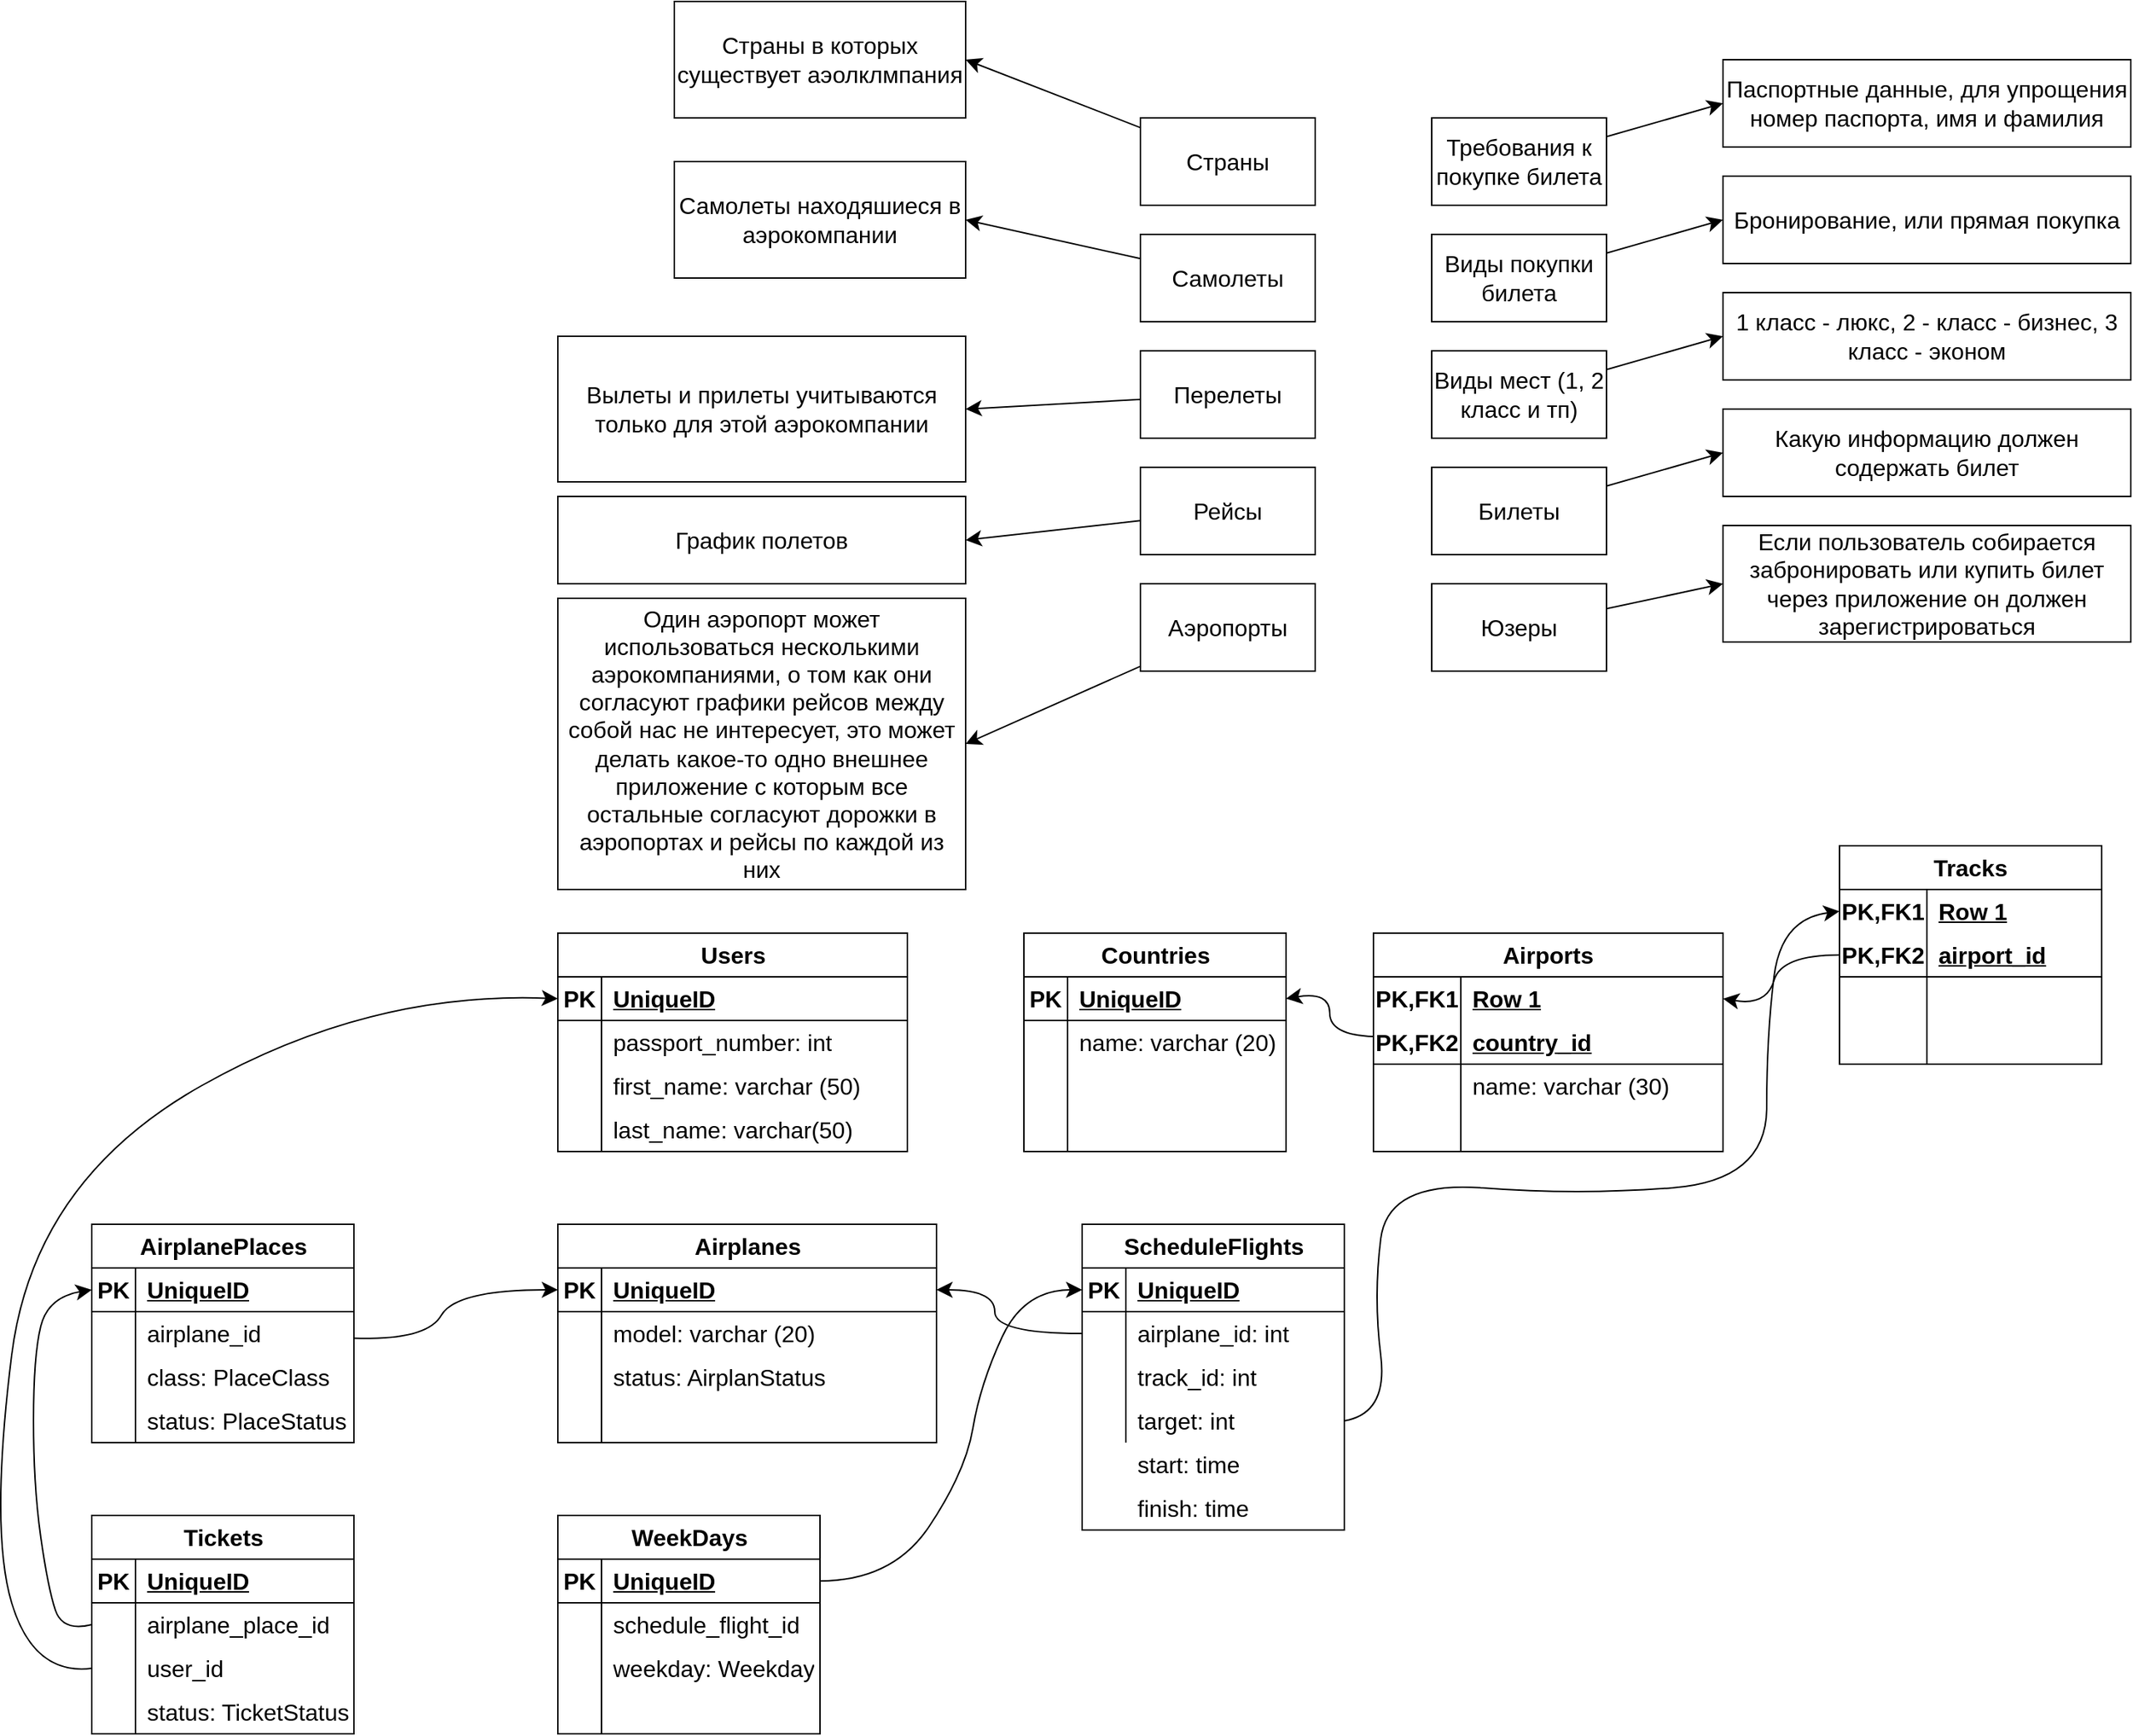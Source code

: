 <mxfile version="21.7.1" type="github">
  <diagram name="Страница — 1" id="S32pBR1Yxwfq7q0BbaRL">
    <mxGraphModel dx="2793" dy="1324" grid="1" gridSize="10" guides="1" tooltips="1" connect="1" arrows="1" fold="1" page="0" pageScale="1" pageWidth="827" pageHeight="1169" math="1" shadow="0">
      <root>
        <mxCell id="0" />
        <mxCell id="1" parent="0" />
        <mxCell id="brX-JjY1KmQOTWcL1tL5-14" style="edgeStyle=none;curved=1;rounded=0;orthogonalLoop=1;jettySize=auto;html=1;entryX=1;entryY=0.5;entryDx=0;entryDy=0;fontSize=12;startSize=8;endSize=8;" parent="1" source="brX-JjY1KmQOTWcL1tL5-3" target="brX-JjY1KmQOTWcL1tL5-13" edge="1">
          <mxGeometry relative="1" as="geometry" />
        </mxCell>
        <mxCell id="brX-JjY1KmQOTWcL1tL5-3" value="Страны" style="rounded=0;whiteSpace=wrap;html=1;fontSize=16;" parent="1" vertex="1">
          <mxGeometry x="-320" y="-80" width="120" height="60" as="geometry" />
        </mxCell>
        <mxCell id="brX-JjY1KmQOTWcL1tL5-23" style="edgeStyle=none;curved=1;rounded=0;orthogonalLoop=1;jettySize=auto;html=1;entryX=0;entryY=0.5;entryDx=0;entryDy=0;fontSize=12;startSize=8;endSize=8;" parent="1" source="brX-JjY1KmQOTWcL1tL5-4" target="brX-JjY1KmQOTWcL1tL5-22" edge="1">
          <mxGeometry relative="1" as="geometry" />
        </mxCell>
        <mxCell id="brX-JjY1KmQOTWcL1tL5-4" value="Требования к покупке билета" style="rounded=0;whiteSpace=wrap;html=1;fontSize=16;" parent="1" vertex="1">
          <mxGeometry x="-120" y="-80" width="120" height="60" as="geometry" />
        </mxCell>
        <mxCell id="brX-JjY1KmQOTWcL1tL5-16" style="edgeStyle=none;curved=1;rounded=0;orthogonalLoop=1;jettySize=auto;html=1;entryX=1;entryY=0.5;entryDx=0;entryDy=0;fontSize=12;startSize=8;endSize=8;" parent="1" source="brX-JjY1KmQOTWcL1tL5-5" target="brX-JjY1KmQOTWcL1tL5-15" edge="1">
          <mxGeometry relative="1" as="geometry" />
        </mxCell>
        <mxCell id="brX-JjY1KmQOTWcL1tL5-5" value="Самолеты" style="rounded=0;whiteSpace=wrap;html=1;fontSize=16;" parent="1" vertex="1">
          <mxGeometry x="-320" width="120" height="60" as="geometry" />
        </mxCell>
        <mxCell id="brX-JjY1KmQOTWcL1tL5-8" style="edgeStyle=none;curved=1;rounded=0;orthogonalLoop=1;jettySize=auto;html=1;entryX=1;entryY=0.5;entryDx=0;entryDy=0;fontSize=12;startSize=8;endSize=8;" parent="1" source="brX-JjY1KmQOTWcL1tL5-6" target="brX-JjY1KmQOTWcL1tL5-7" edge="1">
          <mxGeometry relative="1" as="geometry" />
        </mxCell>
        <mxCell id="brX-JjY1KmQOTWcL1tL5-6" value="Перелеты" style="rounded=0;whiteSpace=wrap;html=1;fontSize=16;" parent="1" vertex="1">
          <mxGeometry x="-320" y="80" width="120" height="60" as="geometry" />
        </mxCell>
        <mxCell id="brX-JjY1KmQOTWcL1tL5-7" value="Вылеты и прилеты учитываются только для этой аэрокомпании" style="rounded=0;whiteSpace=wrap;html=1;fontSize=16;" parent="1" vertex="1">
          <mxGeometry x="-720" y="70" width="280" height="100" as="geometry" />
        </mxCell>
        <mxCell id="brX-JjY1KmQOTWcL1tL5-166" style="edgeStyle=none;curved=1;rounded=0;orthogonalLoop=1;jettySize=auto;html=1;entryX=1;entryY=0.5;entryDx=0;entryDy=0;fontSize=12;startSize=8;endSize=8;" parent="1" source="brX-JjY1KmQOTWcL1tL5-10" target="brX-JjY1KmQOTWcL1tL5-165" edge="1">
          <mxGeometry relative="1" as="geometry" />
        </mxCell>
        <mxCell id="brX-JjY1KmQOTWcL1tL5-10" value="Рейсы" style="rounded=0;whiteSpace=wrap;html=1;fontSize=16;" parent="1" vertex="1">
          <mxGeometry x="-320" y="160" width="120" height="60" as="geometry" />
        </mxCell>
        <mxCell id="brX-JjY1KmQOTWcL1tL5-25" style="edgeStyle=none;curved=1;rounded=0;orthogonalLoop=1;jettySize=auto;html=1;entryX=0;entryY=0.5;entryDx=0;entryDy=0;fontSize=12;startSize=8;endSize=8;" parent="1" source="brX-JjY1KmQOTWcL1tL5-11" target="brX-JjY1KmQOTWcL1tL5-24" edge="1">
          <mxGeometry relative="1" as="geometry" />
        </mxCell>
        <mxCell id="brX-JjY1KmQOTWcL1tL5-11" value="Виды покупки билета" style="rounded=0;whiteSpace=wrap;html=1;fontSize=16;" parent="1" vertex="1">
          <mxGeometry x="-120" width="120" height="60" as="geometry" />
        </mxCell>
        <mxCell id="brX-JjY1KmQOTWcL1tL5-28" style="edgeStyle=none;curved=1;rounded=0;orthogonalLoop=1;jettySize=auto;html=1;entryX=0;entryY=0.5;entryDx=0;entryDy=0;fontSize=12;startSize=8;endSize=8;" parent="1" source="brX-JjY1KmQOTWcL1tL5-12" target="brX-JjY1KmQOTWcL1tL5-26" edge="1">
          <mxGeometry relative="1" as="geometry" />
        </mxCell>
        <mxCell id="brX-JjY1KmQOTWcL1tL5-12" value="Виды мест (1, 2 класс и тп)" style="rounded=0;whiteSpace=wrap;html=1;fontSize=16;" parent="1" vertex="1">
          <mxGeometry x="-120" y="80" width="120" height="60" as="geometry" />
        </mxCell>
        <mxCell id="brX-JjY1KmQOTWcL1tL5-13" value="Страны в которых существует аэолклмпания" style="rounded=0;whiteSpace=wrap;html=1;fontSize=16;" parent="1" vertex="1">
          <mxGeometry x="-640" y="-160" width="200" height="80" as="geometry" />
        </mxCell>
        <mxCell id="brX-JjY1KmQOTWcL1tL5-15" value="Самолеты находяшиеся в аэрокомпании" style="rounded=0;whiteSpace=wrap;html=1;fontSize=16;" parent="1" vertex="1">
          <mxGeometry x="-640" y="-50" width="200" height="80" as="geometry" />
        </mxCell>
        <mxCell id="brX-JjY1KmQOTWcL1tL5-19" style="edgeStyle=none;curved=1;rounded=0;orthogonalLoop=1;jettySize=auto;html=1;entryX=1;entryY=0.5;entryDx=0;entryDy=0;fontSize=12;startSize=8;endSize=8;" parent="1" source="brX-JjY1KmQOTWcL1tL5-17" target="brX-JjY1KmQOTWcL1tL5-18" edge="1">
          <mxGeometry relative="1" as="geometry" />
        </mxCell>
        <mxCell id="brX-JjY1KmQOTWcL1tL5-17" value="Аэропорты" style="rounded=0;whiteSpace=wrap;html=1;fontSize=16;" parent="1" vertex="1">
          <mxGeometry x="-320" y="240" width="120" height="60" as="geometry" />
        </mxCell>
        <mxCell id="brX-JjY1KmQOTWcL1tL5-18" value="Один аэропорт может использоваться несколькими аэрокомпаниями, о том как они согласуют графики рейсов между собой нас не интересует, это может делать какое-то одно внешнее приложение с которым все остальные согласуют дорожки в аэропортах и рейсы по каждой из них" style="rounded=0;whiteSpace=wrap;html=1;fontSize=16;" parent="1" vertex="1">
          <mxGeometry x="-720" y="250" width="280" height="200" as="geometry" />
        </mxCell>
        <mxCell id="brX-JjY1KmQOTWcL1tL5-32" style="edgeStyle=none;curved=1;rounded=0;orthogonalLoop=1;jettySize=auto;html=1;entryX=0;entryY=0.5;entryDx=0;entryDy=0;fontSize=12;startSize=8;endSize=8;" parent="1" source="brX-JjY1KmQOTWcL1tL5-21" target="brX-JjY1KmQOTWcL1tL5-29" edge="1">
          <mxGeometry relative="1" as="geometry" />
        </mxCell>
        <mxCell id="brX-JjY1KmQOTWcL1tL5-21" value="Билеты" style="rounded=0;whiteSpace=wrap;html=1;fontSize=16;" parent="1" vertex="1">
          <mxGeometry x="-120" y="160" width="120" height="60" as="geometry" />
        </mxCell>
        <mxCell id="brX-JjY1KmQOTWcL1tL5-22" value="Паспортные данные, для упрощения номер паспорта, имя и фамилия" style="rounded=0;whiteSpace=wrap;html=1;fontSize=16;" parent="1" vertex="1">
          <mxGeometry x="80" y="-120" width="280" height="60" as="geometry" />
        </mxCell>
        <mxCell id="brX-JjY1KmQOTWcL1tL5-24" value="Бронирование, или прямая покупка" style="rounded=0;whiteSpace=wrap;html=1;fontSize=16;" parent="1" vertex="1">
          <mxGeometry x="80" y="-40" width="280" height="60" as="geometry" />
        </mxCell>
        <mxCell id="brX-JjY1KmQOTWcL1tL5-26" value="1 класс - люкс, 2 - класс - бизнес, 3 класс - эконом" style="rounded=0;whiteSpace=wrap;html=1;fontSize=16;" parent="1" vertex="1">
          <mxGeometry x="80" y="40" width="280" height="60" as="geometry" />
        </mxCell>
        <mxCell id="brX-JjY1KmQOTWcL1tL5-29" value="Какую информацию должен содержать билет" style="rounded=0;whiteSpace=wrap;html=1;fontSize=16;" parent="1" vertex="1">
          <mxGeometry x="80" y="120" width="280" height="60" as="geometry" />
        </mxCell>
        <mxCell id="brX-JjY1KmQOTWcL1tL5-33" value="Users" style="shape=table;startSize=30;container=1;collapsible=1;childLayout=tableLayout;fixedRows=1;rowLines=0;fontStyle=1;align=center;resizeLast=1;html=1;fontSize=16;" parent="1" vertex="1">
          <mxGeometry x="-720" y="480" width="240" height="150" as="geometry" />
        </mxCell>
        <mxCell id="brX-JjY1KmQOTWcL1tL5-34" value="" style="shape=tableRow;horizontal=0;startSize=0;swimlaneHead=0;swimlaneBody=0;fillColor=none;collapsible=0;dropTarget=0;points=[[0,0.5],[1,0.5]];portConstraint=eastwest;top=0;left=0;right=0;bottom=1;fontSize=16;" parent="brX-JjY1KmQOTWcL1tL5-33" vertex="1">
          <mxGeometry y="30" width="240" height="30" as="geometry" />
        </mxCell>
        <mxCell id="brX-JjY1KmQOTWcL1tL5-35" value="PK" style="shape=partialRectangle;connectable=0;fillColor=none;top=0;left=0;bottom=0;right=0;fontStyle=1;overflow=hidden;whiteSpace=wrap;html=1;fontSize=16;" parent="brX-JjY1KmQOTWcL1tL5-34" vertex="1">
          <mxGeometry width="30" height="30" as="geometry">
            <mxRectangle width="30" height="30" as="alternateBounds" />
          </mxGeometry>
        </mxCell>
        <mxCell id="brX-JjY1KmQOTWcL1tL5-36" value="UniqueID" style="shape=partialRectangle;connectable=0;fillColor=none;top=0;left=0;bottom=0;right=0;align=left;spacingLeft=6;fontStyle=5;overflow=hidden;whiteSpace=wrap;html=1;fontSize=16;" parent="brX-JjY1KmQOTWcL1tL5-34" vertex="1">
          <mxGeometry x="30" width="210" height="30" as="geometry">
            <mxRectangle width="210" height="30" as="alternateBounds" />
          </mxGeometry>
        </mxCell>
        <mxCell id="brX-JjY1KmQOTWcL1tL5-37" value="" style="shape=tableRow;horizontal=0;startSize=0;swimlaneHead=0;swimlaneBody=0;fillColor=none;collapsible=0;dropTarget=0;points=[[0,0.5],[1,0.5]];portConstraint=eastwest;top=0;left=0;right=0;bottom=0;fontSize=16;" parent="brX-JjY1KmQOTWcL1tL5-33" vertex="1">
          <mxGeometry y="60" width="240" height="30" as="geometry" />
        </mxCell>
        <mxCell id="brX-JjY1KmQOTWcL1tL5-38" value="" style="shape=partialRectangle;connectable=0;fillColor=none;top=0;left=0;bottom=0;right=0;editable=1;overflow=hidden;whiteSpace=wrap;html=1;fontSize=16;" parent="brX-JjY1KmQOTWcL1tL5-37" vertex="1">
          <mxGeometry width="30" height="30" as="geometry">
            <mxRectangle width="30" height="30" as="alternateBounds" />
          </mxGeometry>
        </mxCell>
        <mxCell id="brX-JjY1KmQOTWcL1tL5-39" value="passport_number: int" style="shape=partialRectangle;connectable=0;fillColor=none;top=0;left=0;bottom=0;right=0;align=left;spacingLeft=6;overflow=hidden;whiteSpace=wrap;html=1;fontSize=16;" parent="brX-JjY1KmQOTWcL1tL5-37" vertex="1">
          <mxGeometry x="30" width="210" height="30" as="geometry">
            <mxRectangle width="210" height="30" as="alternateBounds" />
          </mxGeometry>
        </mxCell>
        <mxCell id="brX-JjY1KmQOTWcL1tL5-40" value="" style="shape=tableRow;horizontal=0;startSize=0;swimlaneHead=0;swimlaneBody=0;fillColor=none;collapsible=0;dropTarget=0;points=[[0,0.5],[1,0.5]];portConstraint=eastwest;top=0;left=0;right=0;bottom=0;fontSize=16;" parent="brX-JjY1KmQOTWcL1tL5-33" vertex="1">
          <mxGeometry y="90" width="240" height="30" as="geometry" />
        </mxCell>
        <mxCell id="brX-JjY1KmQOTWcL1tL5-41" value="" style="shape=partialRectangle;connectable=0;fillColor=none;top=0;left=0;bottom=0;right=0;editable=1;overflow=hidden;whiteSpace=wrap;html=1;fontSize=16;" parent="brX-JjY1KmQOTWcL1tL5-40" vertex="1">
          <mxGeometry width="30" height="30" as="geometry">
            <mxRectangle width="30" height="30" as="alternateBounds" />
          </mxGeometry>
        </mxCell>
        <mxCell id="brX-JjY1KmQOTWcL1tL5-42" value="first_name: varchar (50)" style="shape=partialRectangle;connectable=0;fillColor=none;top=0;left=0;bottom=0;right=0;align=left;spacingLeft=6;overflow=hidden;whiteSpace=wrap;html=1;fontSize=16;" parent="brX-JjY1KmQOTWcL1tL5-40" vertex="1">
          <mxGeometry x="30" width="210" height="30" as="geometry">
            <mxRectangle width="210" height="30" as="alternateBounds" />
          </mxGeometry>
        </mxCell>
        <mxCell id="brX-JjY1KmQOTWcL1tL5-43" value="" style="shape=tableRow;horizontal=0;startSize=0;swimlaneHead=0;swimlaneBody=0;fillColor=none;collapsible=0;dropTarget=0;points=[[0,0.5],[1,0.5]];portConstraint=eastwest;top=0;left=0;right=0;bottom=0;fontSize=16;" parent="brX-JjY1KmQOTWcL1tL5-33" vertex="1">
          <mxGeometry y="120" width="240" height="30" as="geometry" />
        </mxCell>
        <mxCell id="brX-JjY1KmQOTWcL1tL5-44" value="" style="shape=partialRectangle;connectable=0;fillColor=none;top=0;left=0;bottom=0;right=0;editable=1;overflow=hidden;whiteSpace=wrap;html=1;fontSize=16;" parent="brX-JjY1KmQOTWcL1tL5-43" vertex="1">
          <mxGeometry width="30" height="30" as="geometry">
            <mxRectangle width="30" height="30" as="alternateBounds" />
          </mxGeometry>
        </mxCell>
        <mxCell id="brX-JjY1KmQOTWcL1tL5-45" value="last_name: varchar(50)" style="shape=partialRectangle;connectable=0;fillColor=none;top=0;left=0;bottom=0;right=0;align=left;spacingLeft=6;overflow=hidden;whiteSpace=wrap;html=1;fontSize=16;" parent="brX-JjY1KmQOTWcL1tL5-43" vertex="1">
          <mxGeometry x="30" width="210" height="30" as="geometry">
            <mxRectangle width="210" height="30" as="alternateBounds" />
          </mxGeometry>
        </mxCell>
        <mxCell id="brX-JjY1KmQOTWcL1tL5-74" style="edgeStyle=none;curved=1;rounded=0;orthogonalLoop=1;jettySize=auto;html=1;entryX=0;entryY=0.5;entryDx=0;entryDy=0;fontSize=12;startSize=8;endSize=8;" parent="1" source="brX-JjY1KmQOTWcL1tL5-46" target="brX-JjY1KmQOTWcL1tL5-73" edge="1">
          <mxGeometry relative="1" as="geometry" />
        </mxCell>
        <mxCell id="brX-JjY1KmQOTWcL1tL5-46" value="Юзеры" style="rounded=0;whiteSpace=wrap;html=1;fontSize=16;" parent="1" vertex="1">
          <mxGeometry x="-120" y="240" width="120" height="60" as="geometry" />
        </mxCell>
        <mxCell id="brX-JjY1KmQOTWcL1tL5-60" value="Airplanes" style="shape=table;startSize=30;container=1;collapsible=1;childLayout=tableLayout;fixedRows=1;rowLines=0;fontStyle=1;align=center;resizeLast=1;html=1;fontSize=16;" parent="1" vertex="1">
          <mxGeometry x="-720" y="680" width="260" height="150" as="geometry" />
        </mxCell>
        <mxCell id="brX-JjY1KmQOTWcL1tL5-61" value="" style="shape=tableRow;horizontal=0;startSize=0;swimlaneHead=0;swimlaneBody=0;fillColor=none;collapsible=0;dropTarget=0;points=[[0,0.5],[1,0.5]];portConstraint=eastwest;top=0;left=0;right=0;bottom=1;fontSize=16;" parent="brX-JjY1KmQOTWcL1tL5-60" vertex="1">
          <mxGeometry y="30" width="260" height="30" as="geometry" />
        </mxCell>
        <mxCell id="brX-JjY1KmQOTWcL1tL5-62" value="PK" style="shape=partialRectangle;connectable=0;fillColor=none;top=0;left=0;bottom=0;right=0;fontStyle=1;overflow=hidden;whiteSpace=wrap;html=1;fontSize=16;" parent="brX-JjY1KmQOTWcL1tL5-61" vertex="1">
          <mxGeometry width="30" height="30" as="geometry">
            <mxRectangle width="30" height="30" as="alternateBounds" />
          </mxGeometry>
        </mxCell>
        <mxCell id="brX-JjY1KmQOTWcL1tL5-63" value="UniqueID" style="shape=partialRectangle;connectable=0;fillColor=none;top=0;left=0;bottom=0;right=0;align=left;spacingLeft=6;fontStyle=5;overflow=hidden;whiteSpace=wrap;html=1;fontSize=16;" parent="brX-JjY1KmQOTWcL1tL5-61" vertex="1">
          <mxGeometry x="30" width="230" height="30" as="geometry">
            <mxRectangle width="230" height="30" as="alternateBounds" />
          </mxGeometry>
        </mxCell>
        <mxCell id="brX-JjY1KmQOTWcL1tL5-64" value="" style="shape=tableRow;horizontal=0;startSize=0;swimlaneHead=0;swimlaneBody=0;fillColor=none;collapsible=0;dropTarget=0;points=[[0,0.5],[1,0.5]];portConstraint=eastwest;top=0;left=0;right=0;bottom=0;fontSize=16;" parent="brX-JjY1KmQOTWcL1tL5-60" vertex="1">
          <mxGeometry y="60" width="260" height="30" as="geometry" />
        </mxCell>
        <mxCell id="brX-JjY1KmQOTWcL1tL5-65" value="" style="shape=partialRectangle;connectable=0;fillColor=none;top=0;left=0;bottom=0;right=0;editable=1;overflow=hidden;whiteSpace=wrap;html=1;fontSize=16;" parent="brX-JjY1KmQOTWcL1tL5-64" vertex="1">
          <mxGeometry width="30" height="30" as="geometry">
            <mxRectangle width="30" height="30" as="alternateBounds" />
          </mxGeometry>
        </mxCell>
        <mxCell id="brX-JjY1KmQOTWcL1tL5-66" value="model: varchar (20)" style="shape=partialRectangle;connectable=0;fillColor=none;top=0;left=0;bottom=0;right=0;align=left;spacingLeft=6;overflow=hidden;whiteSpace=wrap;html=1;fontSize=16;" parent="brX-JjY1KmQOTWcL1tL5-64" vertex="1">
          <mxGeometry x="30" width="230" height="30" as="geometry">
            <mxRectangle width="230" height="30" as="alternateBounds" />
          </mxGeometry>
        </mxCell>
        <mxCell id="brX-JjY1KmQOTWcL1tL5-67" value="" style="shape=tableRow;horizontal=0;startSize=0;swimlaneHead=0;swimlaneBody=0;fillColor=none;collapsible=0;dropTarget=0;points=[[0,0.5],[1,0.5]];portConstraint=eastwest;top=0;left=0;right=0;bottom=0;fontSize=16;" parent="brX-JjY1KmQOTWcL1tL5-60" vertex="1">
          <mxGeometry y="90" width="260" height="30" as="geometry" />
        </mxCell>
        <mxCell id="brX-JjY1KmQOTWcL1tL5-68" value="" style="shape=partialRectangle;connectable=0;fillColor=none;top=0;left=0;bottom=0;right=0;editable=1;overflow=hidden;whiteSpace=wrap;html=1;fontSize=16;" parent="brX-JjY1KmQOTWcL1tL5-67" vertex="1">
          <mxGeometry width="30" height="30" as="geometry">
            <mxRectangle width="30" height="30" as="alternateBounds" />
          </mxGeometry>
        </mxCell>
        <mxCell id="brX-JjY1KmQOTWcL1tL5-69" value="status: AirplanStatus" style="shape=partialRectangle;connectable=0;fillColor=none;top=0;left=0;bottom=0;right=0;align=left;spacingLeft=6;overflow=hidden;whiteSpace=wrap;html=1;fontSize=16;" parent="brX-JjY1KmQOTWcL1tL5-67" vertex="1">
          <mxGeometry x="30" width="230" height="30" as="geometry">
            <mxRectangle width="230" height="30" as="alternateBounds" />
          </mxGeometry>
        </mxCell>
        <mxCell id="brX-JjY1KmQOTWcL1tL5-70" value="" style="shape=tableRow;horizontal=0;startSize=0;swimlaneHead=0;swimlaneBody=0;fillColor=none;collapsible=0;dropTarget=0;points=[[0,0.5],[1,0.5]];portConstraint=eastwest;top=0;left=0;right=0;bottom=0;fontSize=16;" parent="brX-JjY1KmQOTWcL1tL5-60" vertex="1">
          <mxGeometry y="120" width="260" height="30" as="geometry" />
        </mxCell>
        <mxCell id="brX-JjY1KmQOTWcL1tL5-71" value="" style="shape=partialRectangle;connectable=0;fillColor=none;top=0;left=0;bottom=0;right=0;editable=1;overflow=hidden;whiteSpace=wrap;html=1;fontSize=16;" parent="brX-JjY1KmQOTWcL1tL5-70" vertex="1">
          <mxGeometry width="30" height="30" as="geometry">
            <mxRectangle width="30" height="30" as="alternateBounds" />
          </mxGeometry>
        </mxCell>
        <mxCell id="brX-JjY1KmQOTWcL1tL5-72" value="" style="shape=partialRectangle;connectable=0;fillColor=none;top=0;left=0;bottom=0;right=0;align=left;spacingLeft=6;overflow=hidden;whiteSpace=wrap;html=1;fontSize=16;" parent="brX-JjY1KmQOTWcL1tL5-70" vertex="1">
          <mxGeometry x="30" width="230" height="30" as="geometry">
            <mxRectangle width="230" height="30" as="alternateBounds" />
          </mxGeometry>
        </mxCell>
        <mxCell id="brX-JjY1KmQOTWcL1tL5-73" value="Если пользователь собирается забронировать или купить билет через приложение он должен зарегистрироваться" style="rounded=0;whiteSpace=wrap;html=1;fontSize=16;" parent="1" vertex="1">
          <mxGeometry x="80" y="200" width="280" height="80" as="geometry" />
        </mxCell>
        <mxCell id="brX-JjY1KmQOTWcL1tL5-75" value="Countries" style="shape=table;startSize=30;container=1;collapsible=1;childLayout=tableLayout;fixedRows=1;rowLines=0;fontStyle=1;align=center;resizeLast=1;html=1;fontSize=16;" parent="1" vertex="1">
          <mxGeometry x="-400" y="480" width="180" height="150" as="geometry" />
        </mxCell>
        <mxCell id="brX-JjY1KmQOTWcL1tL5-76" value="" style="shape=tableRow;horizontal=0;startSize=0;swimlaneHead=0;swimlaneBody=0;fillColor=none;collapsible=0;dropTarget=0;points=[[0,0.5],[1,0.5]];portConstraint=eastwest;top=0;left=0;right=0;bottom=1;fontSize=16;" parent="brX-JjY1KmQOTWcL1tL5-75" vertex="1">
          <mxGeometry y="30" width="180" height="30" as="geometry" />
        </mxCell>
        <mxCell id="brX-JjY1KmQOTWcL1tL5-77" value="PK" style="shape=partialRectangle;connectable=0;fillColor=none;top=0;left=0;bottom=0;right=0;fontStyle=1;overflow=hidden;whiteSpace=wrap;html=1;fontSize=16;" parent="brX-JjY1KmQOTWcL1tL5-76" vertex="1">
          <mxGeometry width="30" height="30" as="geometry">
            <mxRectangle width="30" height="30" as="alternateBounds" />
          </mxGeometry>
        </mxCell>
        <mxCell id="brX-JjY1KmQOTWcL1tL5-78" value="UniqueID" style="shape=partialRectangle;connectable=0;fillColor=none;top=0;left=0;bottom=0;right=0;align=left;spacingLeft=6;fontStyle=5;overflow=hidden;whiteSpace=wrap;html=1;fontSize=16;" parent="brX-JjY1KmQOTWcL1tL5-76" vertex="1">
          <mxGeometry x="30" width="150" height="30" as="geometry">
            <mxRectangle width="150" height="30" as="alternateBounds" />
          </mxGeometry>
        </mxCell>
        <mxCell id="brX-JjY1KmQOTWcL1tL5-79" value="" style="shape=tableRow;horizontal=0;startSize=0;swimlaneHead=0;swimlaneBody=0;fillColor=none;collapsible=0;dropTarget=0;points=[[0,0.5],[1,0.5]];portConstraint=eastwest;top=0;left=0;right=0;bottom=0;fontSize=16;" parent="brX-JjY1KmQOTWcL1tL5-75" vertex="1">
          <mxGeometry y="60" width="180" height="30" as="geometry" />
        </mxCell>
        <mxCell id="brX-JjY1KmQOTWcL1tL5-80" value="" style="shape=partialRectangle;connectable=0;fillColor=none;top=0;left=0;bottom=0;right=0;editable=1;overflow=hidden;whiteSpace=wrap;html=1;fontSize=16;" parent="brX-JjY1KmQOTWcL1tL5-79" vertex="1">
          <mxGeometry width="30" height="30" as="geometry">
            <mxRectangle width="30" height="30" as="alternateBounds" />
          </mxGeometry>
        </mxCell>
        <mxCell id="brX-JjY1KmQOTWcL1tL5-81" value="name: varchar (20)" style="shape=partialRectangle;connectable=0;fillColor=none;top=0;left=0;bottom=0;right=0;align=left;spacingLeft=6;overflow=hidden;whiteSpace=wrap;html=1;fontSize=16;" parent="brX-JjY1KmQOTWcL1tL5-79" vertex="1">
          <mxGeometry x="30" width="150" height="30" as="geometry">
            <mxRectangle width="150" height="30" as="alternateBounds" />
          </mxGeometry>
        </mxCell>
        <mxCell id="brX-JjY1KmQOTWcL1tL5-82" value="" style="shape=tableRow;horizontal=0;startSize=0;swimlaneHead=0;swimlaneBody=0;fillColor=none;collapsible=0;dropTarget=0;points=[[0,0.5],[1,0.5]];portConstraint=eastwest;top=0;left=0;right=0;bottom=0;fontSize=16;" parent="brX-JjY1KmQOTWcL1tL5-75" vertex="1">
          <mxGeometry y="90" width="180" height="30" as="geometry" />
        </mxCell>
        <mxCell id="brX-JjY1KmQOTWcL1tL5-83" value="" style="shape=partialRectangle;connectable=0;fillColor=none;top=0;left=0;bottom=0;right=0;editable=1;overflow=hidden;whiteSpace=wrap;html=1;fontSize=16;" parent="brX-JjY1KmQOTWcL1tL5-82" vertex="1">
          <mxGeometry width="30" height="30" as="geometry">
            <mxRectangle width="30" height="30" as="alternateBounds" />
          </mxGeometry>
        </mxCell>
        <mxCell id="brX-JjY1KmQOTWcL1tL5-84" value="" style="shape=partialRectangle;connectable=0;fillColor=none;top=0;left=0;bottom=0;right=0;align=left;spacingLeft=6;overflow=hidden;whiteSpace=wrap;html=1;fontSize=16;" parent="brX-JjY1KmQOTWcL1tL5-82" vertex="1">
          <mxGeometry x="30" width="150" height="30" as="geometry">
            <mxRectangle width="150" height="30" as="alternateBounds" />
          </mxGeometry>
        </mxCell>
        <mxCell id="brX-JjY1KmQOTWcL1tL5-85" value="" style="shape=tableRow;horizontal=0;startSize=0;swimlaneHead=0;swimlaneBody=0;fillColor=none;collapsible=0;dropTarget=0;points=[[0,0.5],[1,0.5]];portConstraint=eastwest;top=0;left=0;right=0;bottom=0;fontSize=16;" parent="brX-JjY1KmQOTWcL1tL5-75" vertex="1">
          <mxGeometry y="120" width="180" height="30" as="geometry" />
        </mxCell>
        <mxCell id="brX-JjY1KmQOTWcL1tL5-86" value="" style="shape=partialRectangle;connectable=0;fillColor=none;top=0;left=0;bottom=0;right=0;editable=1;overflow=hidden;whiteSpace=wrap;html=1;fontSize=16;" parent="brX-JjY1KmQOTWcL1tL5-85" vertex="1">
          <mxGeometry width="30" height="30" as="geometry">
            <mxRectangle width="30" height="30" as="alternateBounds" />
          </mxGeometry>
        </mxCell>
        <mxCell id="brX-JjY1KmQOTWcL1tL5-87" value="" style="shape=partialRectangle;connectable=0;fillColor=none;top=0;left=0;bottom=0;right=0;align=left;spacingLeft=6;overflow=hidden;whiteSpace=wrap;html=1;fontSize=16;" parent="brX-JjY1KmQOTWcL1tL5-85" vertex="1">
          <mxGeometry x="30" width="150" height="30" as="geometry">
            <mxRectangle width="150" height="30" as="alternateBounds" />
          </mxGeometry>
        </mxCell>
        <mxCell id="brX-JjY1KmQOTWcL1tL5-117" style="edgeStyle=none;curved=1;rounded=0;orthogonalLoop=1;jettySize=auto;html=1;entryX=1;entryY=0.5;entryDx=0;entryDy=0;fontSize=12;startSize=8;endSize=8;" parent="1" source="brX-JjY1KmQOTWcL1tL5-101" target="brX-JjY1KmQOTWcL1tL5-76" edge="1">
          <mxGeometry relative="1" as="geometry">
            <Array as="points">
              <mxPoint x="-190" y="550" />
              <mxPoint x="-190" y="520" />
            </Array>
          </mxGeometry>
        </mxCell>
        <mxCell id="brX-JjY1KmQOTWcL1tL5-101" value="Airports" style="shape=table;startSize=30;container=1;collapsible=1;childLayout=tableLayout;fixedRows=1;rowLines=0;fontStyle=1;align=center;resizeLast=1;html=1;whiteSpace=wrap;fontSize=16;" parent="1" vertex="1">
          <mxGeometry x="-160" y="480" width="240" height="150" as="geometry" />
        </mxCell>
        <mxCell id="brX-JjY1KmQOTWcL1tL5-102" value="" style="shape=tableRow;horizontal=0;startSize=0;swimlaneHead=0;swimlaneBody=0;fillColor=none;collapsible=0;dropTarget=0;points=[[0,0.5],[1,0.5]];portConstraint=eastwest;top=0;left=0;right=0;bottom=0;html=1;fontSize=16;" parent="brX-JjY1KmQOTWcL1tL5-101" vertex="1">
          <mxGeometry y="30" width="240" height="30" as="geometry" />
        </mxCell>
        <mxCell id="brX-JjY1KmQOTWcL1tL5-103" value="PK,FK1" style="shape=partialRectangle;connectable=0;fillColor=none;top=0;left=0;bottom=0;right=0;fontStyle=1;overflow=hidden;html=1;whiteSpace=wrap;fontSize=16;" parent="brX-JjY1KmQOTWcL1tL5-102" vertex="1">
          <mxGeometry width="60" height="30" as="geometry">
            <mxRectangle width="60" height="30" as="alternateBounds" />
          </mxGeometry>
        </mxCell>
        <mxCell id="brX-JjY1KmQOTWcL1tL5-104" value="Row 1" style="shape=partialRectangle;connectable=0;fillColor=none;top=0;left=0;bottom=0;right=0;align=left;spacingLeft=6;fontStyle=5;overflow=hidden;html=1;whiteSpace=wrap;fontSize=16;" parent="brX-JjY1KmQOTWcL1tL5-102" vertex="1">
          <mxGeometry x="60" width="180" height="30" as="geometry">
            <mxRectangle width="180" height="30" as="alternateBounds" />
          </mxGeometry>
        </mxCell>
        <mxCell id="brX-JjY1KmQOTWcL1tL5-105" value="" style="shape=tableRow;horizontal=0;startSize=0;swimlaneHead=0;swimlaneBody=0;fillColor=none;collapsible=0;dropTarget=0;points=[[0,0.5],[1,0.5]];portConstraint=eastwest;top=0;left=0;right=0;bottom=1;html=1;fontSize=16;" parent="brX-JjY1KmQOTWcL1tL5-101" vertex="1">
          <mxGeometry y="60" width="240" height="30" as="geometry" />
        </mxCell>
        <mxCell id="brX-JjY1KmQOTWcL1tL5-106" value="PK,FK2" style="shape=partialRectangle;connectable=0;fillColor=none;top=0;left=0;bottom=0;right=0;fontStyle=1;overflow=hidden;html=1;whiteSpace=wrap;fontSize=16;" parent="brX-JjY1KmQOTWcL1tL5-105" vertex="1">
          <mxGeometry width="60" height="30" as="geometry">
            <mxRectangle width="60" height="30" as="alternateBounds" />
          </mxGeometry>
        </mxCell>
        <mxCell id="brX-JjY1KmQOTWcL1tL5-107" value="country_id" style="shape=partialRectangle;connectable=0;fillColor=none;top=0;left=0;bottom=0;right=0;align=left;spacingLeft=6;fontStyle=5;overflow=hidden;html=1;whiteSpace=wrap;fontSize=16;" parent="brX-JjY1KmQOTWcL1tL5-105" vertex="1">
          <mxGeometry x="60" width="180" height="30" as="geometry">
            <mxRectangle width="180" height="30" as="alternateBounds" />
          </mxGeometry>
        </mxCell>
        <mxCell id="brX-JjY1KmQOTWcL1tL5-108" value="" style="shape=tableRow;horizontal=0;startSize=0;swimlaneHead=0;swimlaneBody=0;fillColor=none;collapsible=0;dropTarget=0;points=[[0,0.5],[1,0.5]];portConstraint=eastwest;top=0;left=0;right=0;bottom=0;html=1;fontSize=16;" parent="brX-JjY1KmQOTWcL1tL5-101" vertex="1">
          <mxGeometry y="90" width="240" height="30" as="geometry" />
        </mxCell>
        <mxCell id="brX-JjY1KmQOTWcL1tL5-109" value="" style="shape=partialRectangle;connectable=0;fillColor=none;top=0;left=0;bottom=0;right=0;editable=1;overflow=hidden;html=1;whiteSpace=wrap;fontSize=16;" parent="brX-JjY1KmQOTWcL1tL5-108" vertex="1">
          <mxGeometry width="60" height="30" as="geometry">
            <mxRectangle width="60" height="30" as="alternateBounds" />
          </mxGeometry>
        </mxCell>
        <mxCell id="brX-JjY1KmQOTWcL1tL5-110" value="name: varchar (30)" style="shape=partialRectangle;connectable=0;fillColor=none;top=0;left=0;bottom=0;right=0;align=left;spacingLeft=6;overflow=hidden;html=1;whiteSpace=wrap;fontSize=16;" parent="brX-JjY1KmQOTWcL1tL5-108" vertex="1">
          <mxGeometry x="60" width="180" height="30" as="geometry">
            <mxRectangle width="180" height="30" as="alternateBounds" />
          </mxGeometry>
        </mxCell>
        <mxCell id="brX-JjY1KmQOTWcL1tL5-111" value="" style="shape=tableRow;horizontal=0;startSize=0;swimlaneHead=0;swimlaneBody=0;fillColor=none;collapsible=0;dropTarget=0;points=[[0,0.5],[1,0.5]];portConstraint=eastwest;top=0;left=0;right=0;bottom=0;html=1;fontSize=16;" parent="brX-JjY1KmQOTWcL1tL5-101" vertex="1">
          <mxGeometry y="120" width="240" height="30" as="geometry" />
        </mxCell>
        <mxCell id="brX-JjY1KmQOTWcL1tL5-112" value="" style="shape=partialRectangle;connectable=0;fillColor=none;top=0;left=0;bottom=0;right=0;editable=1;overflow=hidden;html=1;whiteSpace=wrap;fontSize=16;" parent="brX-JjY1KmQOTWcL1tL5-111" vertex="1">
          <mxGeometry width="60" height="30" as="geometry">
            <mxRectangle width="60" height="30" as="alternateBounds" />
          </mxGeometry>
        </mxCell>
        <mxCell id="brX-JjY1KmQOTWcL1tL5-113" value="" style="shape=partialRectangle;connectable=0;fillColor=none;top=0;left=0;bottom=0;right=0;align=left;spacingLeft=6;overflow=hidden;html=1;whiteSpace=wrap;fontSize=16;" parent="brX-JjY1KmQOTWcL1tL5-111" vertex="1">
          <mxGeometry x="60" width="180" height="30" as="geometry">
            <mxRectangle width="180" height="30" as="alternateBounds" />
          </mxGeometry>
        </mxCell>
        <mxCell id="brX-JjY1KmQOTWcL1tL5-131" style="edgeStyle=none;curved=1;rounded=0;orthogonalLoop=1;jettySize=auto;html=1;entryX=1;entryY=0.5;entryDx=0;entryDy=0;fontSize=12;startSize=8;endSize=8;" parent="1" source="brX-JjY1KmQOTWcL1tL5-118" target="brX-JjY1KmQOTWcL1tL5-102" edge="1">
          <mxGeometry relative="1" as="geometry">
            <Array as="points">
              <mxPoint x="120" y="495" />
              <mxPoint x="110" y="530" />
            </Array>
          </mxGeometry>
        </mxCell>
        <mxCell id="brX-JjY1KmQOTWcL1tL5-118" value="Tracks" style="shape=table;startSize=30;container=1;collapsible=1;childLayout=tableLayout;fixedRows=1;rowLines=0;fontStyle=1;align=center;resizeLast=1;html=1;whiteSpace=wrap;fontSize=16;" parent="1" vertex="1">
          <mxGeometry x="160" y="420" width="180" height="150" as="geometry" />
        </mxCell>
        <mxCell id="brX-JjY1KmQOTWcL1tL5-119" value="" style="shape=tableRow;horizontal=0;startSize=0;swimlaneHead=0;swimlaneBody=0;fillColor=none;collapsible=0;dropTarget=0;points=[[0,0.5],[1,0.5]];portConstraint=eastwest;top=0;left=0;right=0;bottom=0;html=1;fontSize=16;" parent="brX-JjY1KmQOTWcL1tL5-118" vertex="1">
          <mxGeometry y="30" width="180" height="30" as="geometry" />
        </mxCell>
        <mxCell id="brX-JjY1KmQOTWcL1tL5-120" value="PK,FK1" style="shape=partialRectangle;connectable=0;fillColor=none;top=0;left=0;bottom=0;right=0;fontStyle=1;overflow=hidden;html=1;whiteSpace=wrap;fontSize=16;" parent="brX-JjY1KmQOTWcL1tL5-119" vertex="1">
          <mxGeometry width="60" height="30" as="geometry">
            <mxRectangle width="60" height="30" as="alternateBounds" />
          </mxGeometry>
        </mxCell>
        <mxCell id="brX-JjY1KmQOTWcL1tL5-121" value="Row 1" style="shape=partialRectangle;connectable=0;fillColor=none;top=0;left=0;bottom=0;right=0;align=left;spacingLeft=6;fontStyle=5;overflow=hidden;html=1;whiteSpace=wrap;fontSize=16;" parent="brX-JjY1KmQOTWcL1tL5-119" vertex="1">
          <mxGeometry x="60" width="120" height="30" as="geometry">
            <mxRectangle width="120" height="30" as="alternateBounds" />
          </mxGeometry>
        </mxCell>
        <mxCell id="brX-JjY1KmQOTWcL1tL5-122" value="" style="shape=tableRow;horizontal=0;startSize=0;swimlaneHead=0;swimlaneBody=0;fillColor=none;collapsible=0;dropTarget=0;points=[[0,0.5],[1,0.5]];portConstraint=eastwest;top=0;left=0;right=0;bottom=1;html=1;fontSize=16;" parent="brX-JjY1KmQOTWcL1tL5-118" vertex="1">
          <mxGeometry y="60" width="180" height="30" as="geometry" />
        </mxCell>
        <mxCell id="brX-JjY1KmQOTWcL1tL5-123" value="PK,FK2" style="shape=partialRectangle;connectable=0;fillColor=none;top=0;left=0;bottom=0;right=0;fontStyle=1;overflow=hidden;html=1;whiteSpace=wrap;fontSize=16;" parent="brX-JjY1KmQOTWcL1tL5-122" vertex="1">
          <mxGeometry width="60" height="30" as="geometry">
            <mxRectangle width="60" height="30" as="alternateBounds" />
          </mxGeometry>
        </mxCell>
        <mxCell id="brX-JjY1KmQOTWcL1tL5-124" value="airport_id" style="shape=partialRectangle;connectable=0;fillColor=none;top=0;left=0;bottom=0;right=0;align=left;spacingLeft=6;fontStyle=5;overflow=hidden;html=1;whiteSpace=wrap;fontSize=16;" parent="brX-JjY1KmQOTWcL1tL5-122" vertex="1">
          <mxGeometry x="60" width="120" height="30" as="geometry">
            <mxRectangle width="120" height="30" as="alternateBounds" />
          </mxGeometry>
        </mxCell>
        <mxCell id="brX-JjY1KmQOTWcL1tL5-125" value="" style="shape=tableRow;horizontal=0;startSize=0;swimlaneHead=0;swimlaneBody=0;fillColor=none;collapsible=0;dropTarget=0;points=[[0,0.5],[1,0.5]];portConstraint=eastwest;top=0;left=0;right=0;bottom=0;html=1;fontSize=16;" parent="brX-JjY1KmQOTWcL1tL5-118" vertex="1">
          <mxGeometry y="90" width="180" height="30" as="geometry" />
        </mxCell>
        <mxCell id="brX-JjY1KmQOTWcL1tL5-126" value="" style="shape=partialRectangle;connectable=0;fillColor=none;top=0;left=0;bottom=0;right=0;editable=1;overflow=hidden;html=1;whiteSpace=wrap;fontSize=16;" parent="brX-JjY1KmQOTWcL1tL5-125" vertex="1">
          <mxGeometry width="60" height="30" as="geometry">
            <mxRectangle width="60" height="30" as="alternateBounds" />
          </mxGeometry>
        </mxCell>
        <mxCell id="brX-JjY1KmQOTWcL1tL5-127" value="" style="shape=partialRectangle;connectable=0;fillColor=none;top=0;left=0;bottom=0;right=0;align=left;spacingLeft=6;overflow=hidden;html=1;whiteSpace=wrap;fontSize=16;" parent="brX-JjY1KmQOTWcL1tL5-125" vertex="1">
          <mxGeometry x="60" width="120" height="30" as="geometry">
            <mxRectangle width="120" height="30" as="alternateBounds" />
          </mxGeometry>
        </mxCell>
        <mxCell id="brX-JjY1KmQOTWcL1tL5-128" value="" style="shape=tableRow;horizontal=0;startSize=0;swimlaneHead=0;swimlaneBody=0;fillColor=none;collapsible=0;dropTarget=0;points=[[0,0.5],[1,0.5]];portConstraint=eastwest;top=0;left=0;right=0;bottom=0;html=1;fontSize=16;" parent="brX-JjY1KmQOTWcL1tL5-118" vertex="1">
          <mxGeometry y="120" width="180" height="30" as="geometry" />
        </mxCell>
        <mxCell id="brX-JjY1KmQOTWcL1tL5-129" value="" style="shape=partialRectangle;connectable=0;fillColor=none;top=0;left=0;bottom=0;right=0;editable=1;overflow=hidden;html=1;whiteSpace=wrap;fontSize=16;" parent="brX-JjY1KmQOTWcL1tL5-128" vertex="1">
          <mxGeometry width="60" height="30" as="geometry">
            <mxRectangle width="60" height="30" as="alternateBounds" />
          </mxGeometry>
        </mxCell>
        <mxCell id="brX-JjY1KmQOTWcL1tL5-130" value="" style="shape=partialRectangle;connectable=0;fillColor=none;top=0;left=0;bottom=0;right=0;align=left;spacingLeft=6;overflow=hidden;html=1;whiteSpace=wrap;fontSize=16;" parent="brX-JjY1KmQOTWcL1tL5-128" vertex="1">
          <mxGeometry x="60" width="120" height="30" as="geometry">
            <mxRectangle width="120" height="30" as="alternateBounds" />
          </mxGeometry>
        </mxCell>
        <mxCell id="brX-JjY1KmQOTWcL1tL5-147" value="ScheduleFlights" style="shape=table;startSize=30;container=1;collapsible=1;childLayout=tableLayout;fixedRows=1;rowLines=0;fontStyle=1;align=center;resizeLast=1;html=1;fontSize=16;" parent="1" vertex="1">
          <mxGeometry x="-360" y="680" width="180" height="210" as="geometry" />
        </mxCell>
        <mxCell id="brX-JjY1KmQOTWcL1tL5-148" value="" style="shape=tableRow;horizontal=0;startSize=0;swimlaneHead=0;swimlaneBody=0;fillColor=none;collapsible=0;dropTarget=0;points=[[0,0.5],[1,0.5]];portConstraint=eastwest;top=0;left=0;right=0;bottom=1;fontSize=16;" parent="brX-JjY1KmQOTWcL1tL5-147" vertex="1">
          <mxGeometry y="30" width="180" height="30" as="geometry" />
        </mxCell>
        <mxCell id="brX-JjY1KmQOTWcL1tL5-149" value="PK" style="shape=partialRectangle;connectable=0;fillColor=none;top=0;left=0;bottom=0;right=0;fontStyle=1;overflow=hidden;whiteSpace=wrap;html=1;fontSize=16;" parent="brX-JjY1KmQOTWcL1tL5-148" vertex="1">
          <mxGeometry width="30" height="30" as="geometry">
            <mxRectangle width="30" height="30" as="alternateBounds" />
          </mxGeometry>
        </mxCell>
        <mxCell id="brX-JjY1KmQOTWcL1tL5-150" value="UniqueID" style="shape=partialRectangle;connectable=0;fillColor=none;top=0;left=0;bottom=0;right=0;align=left;spacingLeft=6;fontStyle=5;overflow=hidden;whiteSpace=wrap;html=1;fontSize=16;" parent="brX-JjY1KmQOTWcL1tL5-148" vertex="1">
          <mxGeometry x="30" width="150" height="30" as="geometry">
            <mxRectangle width="150" height="30" as="alternateBounds" />
          </mxGeometry>
        </mxCell>
        <mxCell id="brX-JjY1KmQOTWcL1tL5-151" value="" style="shape=tableRow;horizontal=0;startSize=0;swimlaneHead=0;swimlaneBody=0;fillColor=none;collapsible=0;dropTarget=0;points=[[0,0.5],[1,0.5]];portConstraint=eastwest;top=0;left=0;right=0;bottom=0;fontSize=16;" parent="brX-JjY1KmQOTWcL1tL5-147" vertex="1">
          <mxGeometry y="60" width="180" height="30" as="geometry" />
        </mxCell>
        <mxCell id="brX-JjY1KmQOTWcL1tL5-152" value="" style="shape=partialRectangle;connectable=0;fillColor=none;top=0;left=0;bottom=0;right=0;editable=1;overflow=hidden;whiteSpace=wrap;html=1;fontSize=16;" parent="brX-JjY1KmQOTWcL1tL5-151" vertex="1">
          <mxGeometry width="30" height="30" as="geometry">
            <mxRectangle width="30" height="30" as="alternateBounds" />
          </mxGeometry>
        </mxCell>
        <mxCell id="brX-JjY1KmQOTWcL1tL5-153" value="airplane_id: int" style="shape=partialRectangle;connectable=0;fillColor=none;top=0;left=0;bottom=0;right=0;align=left;spacingLeft=6;overflow=hidden;whiteSpace=wrap;html=1;fontSize=16;" parent="brX-JjY1KmQOTWcL1tL5-151" vertex="1">
          <mxGeometry x="30" width="150" height="30" as="geometry">
            <mxRectangle width="150" height="30" as="alternateBounds" />
          </mxGeometry>
        </mxCell>
        <mxCell id="brX-JjY1KmQOTWcL1tL5-154" value="" style="shape=tableRow;horizontal=0;startSize=0;swimlaneHead=0;swimlaneBody=0;fillColor=none;collapsible=0;dropTarget=0;points=[[0,0.5],[1,0.5]];portConstraint=eastwest;top=0;left=0;right=0;bottom=0;fontSize=16;" parent="brX-JjY1KmQOTWcL1tL5-147" vertex="1">
          <mxGeometry y="90" width="180" height="30" as="geometry" />
        </mxCell>
        <mxCell id="brX-JjY1KmQOTWcL1tL5-155" value="" style="shape=partialRectangle;connectable=0;fillColor=none;top=0;left=0;bottom=0;right=0;editable=1;overflow=hidden;whiteSpace=wrap;html=1;fontSize=16;" parent="brX-JjY1KmQOTWcL1tL5-154" vertex="1">
          <mxGeometry width="30" height="30" as="geometry">
            <mxRectangle width="30" height="30" as="alternateBounds" />
          </mxGeometry>
        </mxCell>
        <mxCell id="brX-JjY1KmQOTWcL1tL5-156" value="track_id: int" style="shape=partialRectangle;connectable=0;fillColor=none;top=0;left=0;bottom=0;right=0;align=left;spacingLeft=6;overflow=hidden;whiteSpace=wrap;html=1;fontSize=16;" parent="brX-JjY1KmQOTWcL1tL5-154" vertex="1">
          <mxGeometry x="30" width="150" height="30" as="geometry">
            <mxRectangle width="150" height="30" as="alternateBounds" />
          </mxGeometry>
        </mxCell>
        <mxCell id="brX-JjY1KmQOTWcL1tL5-157" value="" style="shape=tableRow;horizontal=0;startSize=0;swimlaneHead=0;swimlaneBody=0;fillColor=none;collapsible=0;dropTarget=0;points=[[0,0.5],[1,0.5]];portConstraint=eastwest;top=0;left=0;right=0;bottom=0;fontSize=16;" parent="brX-JjY1KmQOTWcL1tL5-147" vertex="1">
          <mxGeometry y="120" width="180" height="30" as="geometry" />
        </mxCell>
        <mxCell id="brX-JjY1KmQOTWcL1tL5-158" value="" style="shape=partialRectangle;connectable=0;fillColor=none;top=0;left=0;bottom=0;right=0;editable=1;overflow=hidden;whiteSpace=wrap;html=1;fontSize=16;" parent="brX-JjY1KmQOTWcL1tL5-157" vertex="1">
          <mxGeometry width="30" height="30" as="geometry">
            <mxRectangle width="30" height="30" as="alternateBounds" />
          </mxGeometry>
        </mxCell>
        <mxCell id="brX-JjY1KmQOTWcL1tL5-159" value="target: int" style="shape=partialRectangle;connectable=0;fillColor=none;top=0;left=0;bottom=0;right=0;align=left;spacingLeft=6;overflow=hidden;whiteSpace=wrap;html=1;fontSize=16;" parent="brX-JjY1KmQOTWcL1tL5-157" vertex="1">
          <mxGeometry x="30" width="150" height="30" as="geometry">
            <mxRectangle width="150" height="30" as="alternateBounds" />
          </mxGeometry>
        </mxCell>
        <mxCell id="brX-JjY1KmQOTWcL1tL5-160" style="edgeStyle=none;curved=1;rounded=0;orthogonalLoop=1;jettySize=auto;html=1;entryX=1;entryY=0.5;entryDx=0;entryDy=0;fontSize=12;startSize=8;endSize=8;" parent="1" source="brX-JjY1KmQOTWcL1tL5-151" target="brX-JjY1KmQOTWcL1tL5-61" edge="1">
          <mxGeometry relative="1" as="geometry">
            <Array as="points">
              <mxPoint x="-420" y="755" />
              <mxPoint x="-420" y="725" />
            </Array>
          </mxGeometry>
        </mxCell>
        <mxCell id="brX-JjY1KmQOTWcL1tL5-161" value="" style="endArrow=classic;html=1;rounded=0;fontSize=12;startSize=8;endSize=8;curved=1;exitX=1;exitY=0.5;exitDx=0;exitDy=0;entryX=0;entryY=0.5;entryDx=0;entryDy=0;" parent="1" source="brX-JjY1KmQOTWcL1tL5-157" target="brX-JjY1KmQOTWcL1tL5-119" edge="1">
          <mxGeometry width="50" height="50" relative="1" as="geometry">
            <mxPoint x="-140" y="780" as="sourcePoint" />
            <mxPoint x="-90" y="730" as="targetPoint" />
            <Array as="points">
              <mxPoint x="-150" y="810" />
              <mxPoint x="-160" y="730" />
              <mxPoint x="-150" y="650" />
              <mxPoint x="-20" y="660" />
              <mxPoint x="110" y="650" />
              <mxPoint x="110" y="550" />
              <mxPoint x="120" y="470" />
            </Array>
          </mxGeometry>
        </mxCell>
        <mxCell id="brX-JjY1KmQOTWcL1tL5-163" value="start: time" style="shape=partialRectangle;connectable=0;fillColor=none;top=0;left=0;bottom=0;right=0;align=left;spacingLeft=6;overflow=hidden;whiteSpace=wrap;html=1;fontSize=16;" parent="1" vertex="1">
          <mxGeometry x="-330" y="830" width="150" height="30" as="geometry">
            <mxRectangle width="150" height="30" as="alternateBounds" />
          </mxGeometry>
        </mxCell>
        <mxCell id="brX-JjY1KmQOTWcL1tL5-164" value="finish: time" style="shape=partialRectangle;connectable=0;fillColor=none;top=0;left=0;bottom=0;right=0;align=left;spacingLeft=6;overflow=hidden;whiteSpace=wrap;html=1;fontSize=16;" parent="1" vertex="1">
          <mxGeometry x="-330" y="860" width="150" height="30" as="geometry">
            <mxRectangle width="150" height="30" as="alternateBounds" />
          </mxGeometry>
        </mxCell>
        <mxCell id="brX-JjY1KmQOTWcL1tL5-165" value="График полетов" style="rounded=0;whiteSpace=wrap;html=1;fontSize=16;" parent="1" vertex="1">
          <mxGeometry x="-720" y="180" width="280" height="60" as="geometry" />
        </mxCell>
        <mxCell id="dlzJWLAUm6etrF-3GyPr-15" value="WeekDays" style="shape=table;startSize=30;container=1;collapsible=1;childLayout=tableLayout;fixedRows=1;rowLines=0;fontStyle=1;align=center;resizeLast=1;html=1;fontSize=16;" vertex="1" parent="1">
          <mxGeometry x="-720" y="880" width="180" height="150" as="geometry" />
        </mxCell>
        <mxCell id="dlzJWLAUm6etrF-3GyPr-16" value="" style="shape=tableRow;horizontal=0;startSize=0;swimlaneHead=0;swimlaneBody=0;fillColor=none;collapsible=0;dropTarget=0;points=[[0,0.5],[1,0.5]];portConstraint=eastwest;top=0;left=0;right=0;bottom=1;fontSize=16;" vertex="1" parent="dlzJWLAUm6etrF-3GyPr-15">
          <mxGeometry y="30" width="180" height="30" as="geometry" />
        </mxCell>
        <mxCell id="dlzJWLAUm6etrF-3GyPr-17" value="PK" style="shape=partialRectangle;connectable=0;fillColor=none;top=0;left=0;bottom=0;right=0;fontStyle=1;overflow=hidden;whiteSpace=wrap;html=1;fontSize=16;" vertex="1" parent="dlzJWLAUm6etrF-3GyPr-16">
          <mxGeometry width="30" height="30" as="geometry">
            <mxRectangle width="30" height="30" as="alternateBounds" />
          </mxGeometry>
        </mxCell>
        <mxCell id="dlzJWLAUm6etrF-3GyPr-18" value="UniqueID" style="shape=partialRectangle;connectable=0;fillColor=none;top=0;left=0;bottom=0;right=0;align=left;spacingLeft=6;fontStyle=5;overflow=hidden;whiteSpace=wrap;html=1;fontSize=16;" vertex="1" parent="dlzJWLAUm6etrF-3GyPr-16">
          <mxGeometry x="30" width="150" height="30" as="geometry">
            <mxRectangle width="150" height="30" as="alternateBounds" />
          </mxGeometry>
        </mxCell>
        <mxCell id="dlzJWLAUm6etrF-3GyPr-19" value="" style="shape=tableRow;horizontal=0;startSize=0;swimlaneHead=0;swimlaneBody=0;fillColor=none;collapsible=0;dropTarget=0;points=[[0,0.5],[1,0.5]];portConstraint=eastwest;top=0;left=0;right=0;bottom=0;fontSize=16;" vertex="1" parent="dlzJWLAUm6etrF-3GyPr-15">
          <mxGeometry y="60" width="180" height="30" as="geometry" />
        </mxCell>
        <mxCell id="dlzJWLAUm6etrF-3GyPr-20" value="" style="shape=partialRectangle;connectable=0;fillColor=none;top=0;left=0;bottom=0;right=0;editable=1;overflow=hidden;whiteSpace=wrap;html=1;fontSize=16;" vertex="1" parent="dlzJWLAUm6etrF-3GyPr-19">
          <mxGeometry width="30" height="30" as="geometry">
            <mxRectangle width="30" height="30" as="alternateBounds" />
          </mxGeometry>
        </mxCell>
        <mxCell id="dlzJWLAUm6etrF-3GyPr-21" value="schedule_flight_id" style="shape=partialRectangle;connectable=0;fillColor=none;top=0;left=0;bottom=0;right=0;align=left;spacingLeft=6;overflow=hidden;whiteSpace=wrap;html=1;fontSize=16;" vertex="1" parent="dlzJWLAUm6etrF-3GyPr-19">
          <mxGeometry x="30" width="150" height="30" as="geometry">
            <mxRectangle width="150" height="30" as="alternateBounds" />
          </mxGeometry>
        </mxCell>
        <mxCell id="dlzJWLAUm6etrF-3GyPr-22" value="" style="shape=tableRow;horizontal=0;startSize=0;swimlaneHead=0;swimlaneBody=0;fillColor=none;collapsible=0;dropTarget=0;points=[[0,0.5],[1,0.5]];portConstraint=eastwest;top=0;left=0;right=0;bottom=0;fontSize=16;" vertex="1" parent="dlzJWLAUm6etrF-3GyPr-15">
          <mxGeometry y="90" width="180" height="30" as="geometry" />
        </mxCell>
        <mxCell id="dlzJWLAUm6etrF-3GyPr-23" value="" style="shape=partialRectangle;connectable=0;fillColor=none;top=0;left=0;bottom=0;right=0;editable=1;overflow=hidden;whiteSpace=wrap;html=1;fontSize=16;" vertex="1" parent="dlzJWLAUm6etrF-3GyPr-22">
          <mxGeometry width="30" height="30" as="geometry">
            <mxRectangle width="30" height="30" as="alternateBounds" />
          </mxGeometry>
        </mxCell>
        <mxCell id="dlzJWLAUm6etrF-3GyPr-24" value="weekday: Weekday" style="shape=partialRectangle;connectable=0;fillColor=none;top=0;left=0;bottom=0;right=0;align=left;spacingLeft=6;overflow=hidden;whiteSpace=wrap;html=1;fontSize=16;" vertex="1" parent="dlzJWLAUm6etrF-3GyPr-22">
          <mxGeometry x="30" width="150" height="30" as="geometry">
            <mxRectangle width="150" height="30" as="alternateBounds" />
          </mxGeometry>
        </mxCell>
        <mxCell id="dlzJWLAUm6etrF-3GyPr-25" value="" style="shape=tableRow;horizontal=0;startSize=0;swimlaneHead=0;swimlaneBody=0;fillColor=none;collapsible=0;dropTarget=0;points=[[0,0.5],[1,0.5]];portConstraint=eastwest;top=0;left=0;right=0;bottom=0;fontSize=16;" vertex="1" parent="dlzJWLAUm6etrF-3GyPr-15">
          <mxGeometry y="120" width="180" height="30" as="geometry" />
        </mxCell>
        <mxCell id="dlzJWLAUm6etrF-3GyPr-26" value="" style="shape=partialRectangle;connectable=0;fillColor=none;top=0;left=0;bottom=0;right=0;editable=1;overflow=hidden;whiteSpace=wrap;html=1;fontSize=16;" vertex="1" parent="dlzJWLAUm6etrF-3GyPr-25">
          <mxGeometry width="30" height="30" as="geometry">
            <mxRectangle width="30" height="30" as="alternateBounds" />
          </mxGeometry>
        </mxCell>
        <mxCell id="dlzJWLAUm6etrF-3GyPr-27" value="" style="shape=partialRectangle;connectable=0;fillColor=none;top=0;left=0;bottom=0;right=0;align=left;spacingLeft=6;overflow=hidden;whiteSpace=wrap;html=1;fontSize=16;" vertex="1" parent="dlzJWLAUm6etrF-3GyPr-25">
          <mxGeometry x="30" width="150" height="30" as="geometry">
            <mxRectangle width="150" height="30" as="alternateBounds" />
          </mxGeometry>
        </mxCell>
        <mxCell id="dlzJWLAUm6etrF-3GyPr-28" style="edgeStyle=none;curved=1;rounded=0;orthogonalLoop=1;jettySize=auto;html=1;entryX=0;entryY=0.5;entryDx=0;entryDy=0;fontSize=12;startSize=8;endSize=8;exitX=1;exitY=0.5;exitDx=0;exitDy=0;" edge="1" parent="1" source="dlzJWLAUm6etrF-3GyPr-16" target="brX-JjY1KmQOTWcL1tL5-148">
          <mxGeometry relative="1" as="geometry">
            <Array as="points">
              <mxPoint x="-490" y="925" />
              <mxPoint x="-440" y="850" />
              <mxPoint x="-430" y="790" />
              <mxPoint x="-400" y="725" />
            </Array>
          </mxGeometry>
        </mxCell>
        <mxCell id="dlzJWLAUm6etrF-3GyPr-29" value="AirplanePlaces" style="shape=table;startSize=30;container=1;collapsible=1;childLayout=tableLayout;fixedRows=1;rowLines=0;fontStyle=1;align=center;resizeLast=1;html=1;fontSize=16;" vertex="1" parent="1">
          <mxGeometry x="-1040" y="680" width="180" height="150" as="geometry" />
        </mxCell>
        <mxCell id="dlzJWLAUm6etrF-3GyPr-30" value="" style="shape=tableRow;horizontal=0;startSize=0;swimlaneHead=0;swimlaneBody=0;fillColor=none;collapsible=0;dropTarget=0;points=[[0,0.5],[1,0.5]];portConstraint=eastwest;top=0;left=0;right=0;bottom=1;fontSize=16;" vertex="1" parent="dlzJWLAUm6etrF-3GyPr-29">
          <mxGeometry y="30" width="180" height="30" as="geometry" />
        </mxCell>
        <mxCell id="dlzJWLAUm6etrF-3GyPr-31" value="PK" style="shape=partialRectangle;connectable=0;fillColor=none;top=0;left=0;bottom=0;right=0;fontStyle=1;overflow=hidden;whiteSpace=wrap;html=1;fontSize=16;" vertex="1" parent="dlzJWLAUm6etrF-3GyPr-30">
          <mxGeometry width="30" height="30" as="geometry">
            <mxRectangle width="30" height="30" as="alternateBounds" />
          </mxGeometry>
        </mxCell>
        <mxCell id="dlzJWLAUm6etrF-3GyPr-32" value="UniqueID" style="shape=partialRectangle;connectable=0;fillColor=none;top=0;left=0;bottom=0;right=0;align=left;spacingLeft=6;fontStyle=5;overflow=hidden;whiteSpace=wrap;html=1;fontSize=16;" vertex="1" parent="dlzJWLAUm6etrF-3GyPr-30">
          <mxGeometry x="30" width="150" height="30" as="geometry">
            <mxRectangle width="150" height="30" as="alternateBounds" />
          </mxGeometry>
        </mxCell>
        <mxCell id="dlzJWLAUm6etrF-3GyPr-33" value="" style="shape=tableRow;horizontal=0;startSize=0;swimlaneHead=0;swimlaneBody=0;fillColor=none;collapsible=0;dropTarget=0;points=[[0,0.5],[1,0.5]];portConstraint=eastwest;top=0;left=0;right=0;bottom=0;fontSize=16;" vertex="1" parent="dlzJWLAUm6etrF-3GyPr-29">
          <mxGeometry y="60" width="180" height="30" as="geometry" />
        </mxCell>
        <mxCell id="dlzJWLAUm6etrF-3GyPr-34" value="" style="shape=partialRectangle;connectable=0;fillColor=none;top=0;left=0;bottom=0;right=0;editable=1;overflow=hidden;whiteSpace=wrap;html=1;fontSize=16;" vertex="1" parent="dlzJWLAUm6etrF-3GyPr-33">
          <mxGeometry width="30" height="30" as="geometry">
            <mxRectangle width="30" height="30" as="alternateBounds" />
          </mxGeometry>
        </mxCell>
        <mxCell id="dlzJWLAUm6etrF-3GyPr-35" value="airplane_id" style="shape=partialRectangle;connectable=0;fillColor=none;top=0;left=0;bottom=0;right=0;align=left;spacingLeft=6;overflow=hidden;whiteSpace=wrap;html=1;fontSize=16;" vertex="1" parent="dlzJWLAUm6etrF-3GyPr-33">
          <mxGeometry x="30" width="150" height="30" as="geometry">
            <mxRectangle width="150" height="30" as="alternateBounds" />
          </mxGeometry>
        </mxCell>
        <mxCell id="dlzJWLAUm6etrF-3GyPr-36" value="" style="shape=tableRow;horizontal=0;startSize=0;swimlaneHead=0;swimlaneBody=0;fillColor=none;collapsible=0;dropTarget=0;points=[[0,0.5],[1,0.5]];portConstraint=eastwest;top=0;left=0;right=0;bottom=0;fontSize=16;" vertex="1" parent="dlzJWLAUm6etrF-3GyPr-29">
          <mxGeometry y="90" width="180" height="30" as="geometry" />
        </mxCell>
        <mxCell id="dlzJWLAUm6etrF-3GyPr-37" value="" style="shape=partialRectangle;connectable=0;fillColor=none;top=0;left=0;bottom=0;right=0;editable=1;overflow=hidden;whiteSpace=wrap;html=1;fontSize=16;" vertex="1" parent="dlzJWLAUm6etrF-3GyPr-36">
          <mxGeometry width="30" height="30" as="geometry">
            <mxRectangle width="30" height="30" as="alternateBounds" />
          </mxGeometry>
        </mxCell>
        <mxCell id="dlzJWLAUm6etrF-3GyPr-38" value="class: PlaceClass" style="shape=partialRectangle;connectable=0;fillColor=none;top=0;left=0;bottom=0;right=0;align=left;spacingLeft=6;overflow=hidden;whiteSpace=wrap;html=1;fontSize=16;" vertex="1" parent="dlzJWLAUm6etrF-3GyPr-36">
          <mxGeometry x="30" width="150" height="30" as="geometry">
            <mxRectangle width="150" height="30" as="alternateBounds" />
          </mxGeometry>
        </mxCell>
        <mxCell id="dlzJWLAUm6etrF-3GyPr-39" value="" style="shape=tableRow;horizontal=0;startSize=0;swimlaneHead=0;swimlaneBody=0;fillColor=none;collapsible=0;dropTarget=0;points=[[0,0.5],[1,0.5]];portConstraint=eastwest;top=0;left=0;right=0;bottom=0;fontSize=16;" vertex="1" parent="dlzJWLAUm6etrF-3GyPr-29">
          <mxGeometry y="120" width="180" height="30" as="geometry" />
        </mxCell>
        <mxCell id="dlzJWLAUm6etrF-3GyPr-40" value="" style="shape=partialRectangle;connectable=0;fillColor=none;top=0;left=0;bottom=0;right=0;editable=1;overflow=hidden;whiteSpace=wrap;html=1;fontSize=16;" vertex="1" parent="dlzJWLAUm6etrF-3GyPr-39">
          <mxGeometry width="30" height="30" as="geometry">
            <mxRectangle width="30" height="30" as="alternateBounds" />
          </mxGeometry>
        </mxCell>
        <mxCell id="dlzJWLAUm6etrF-3GyPr-41" value="" style="shape=partialRectangle;connectable=0;fillColor=none;top=0;left=0;bottom=0;right=0;align=left;spacingLeft=6;overflow=hidden;whiteSpace=wrap;html=1;fontSize=16;" vertex="1" parent="dlzJWLAUm6etrF-3GyPr-39">
          <mxGeometry x="30" width="150" height="30" as="geometry">
            <mxRectangle width="150" height="30" as="alternateBounds" />
          </mxGeometry>
        </mxCell>
        <mxCell id="dlzJWLAUm6etrF-3GyPr-44" style="edgeStyle=none;curved=1;rounded=0;orthogonalLoop=1;jettySize=auto;html=1;entryX=0;entryY=0.5;entryDx=0;entryDy=0;fontSize=12;startSize=8;endSize=8;" edge="1" parent="1" source="dlzJWLAUm6etrF-3GyPr-33" target="brX-JjY1KmQOTWcL1tL5-61">
          <mxGeometry relative="1" as="geometry">
            <Array as="points">
              <mxPoint x="-810" y="760" />
              <mxPoint x="-790" y="725" />
            </Array>
          </mxGeometry>
        </mxCell>
        <mxCell id="dlzJWLAUm6etrF-3GyPr-46" value="Tickets" style="shape=table;startSize=30;container=1;collapsible=1;childLayout=tableLayout;fixedRows=1;rowLines=0;fontStyle=1;align=center;resizeLast=1;html=1;fontSize=16;" vertex="1" parent="1">
          <mxGeometry x="-1040" y="880" width="180" height="150" as="geometry" />
        </mxCell>
        <mxCell id="dlzJWLAUm6etrF-3GyPr-47" value="" style="shape=tableRow;horizontal=0;startSize=0;swimlaneHead=0;swimlaneBody=0;fillColor=none;collapsible=0;dropTarget=0;points=[[0,0.5],[1,0.5]];portConstraint=eastwest;top=0;left=0;right=0;bottom=1;fontSize=16;" vertex="1" parent="dlzJWLAUm6etrF-3GyPr-46">
          <mxGeometry y="30" width="180" height="30" as="geometry" />
        </mxCell>
        <mxCell id="dlzJWLAUm6etrF-3GyPr-48" value="PK" style="shape=partialRectangle;connectable=0;fillColor=none;top=0;left=0;bottom=0;right=0;fontStyle=1;overflow=hidden;whiteSpace=wrap;html=1;fontSize=16;" vertex="1" parent="dlzJWLAUm6etrF-3GyPr-47">
          <mxGeometry width="30" height="30" as="geometry">
            <mxRectangle width="30" height="30" as="alternateBounds" />
          </mxGeometry>
        </mxCell>
        <mxCell id="dlzJWLAUm6etrF-3GyPr-49" value="UniqueID" style="shape=partialRectangle;connectable=0;fillColor=none;top=0;left=0;bottom=0;right=0;align=left;spacingLeft=6;fontStyle=5;overflow=hidden;whiteSpace=wrap;html=1;fontSize=16;" vertex="1" parent="dlzJWLAUm6etrF-3GyPr-47">
          <mxGeometry x="30" width="150" height="30" as="geometry">
            <mxRectangle width="150" height="30" as="alternateBounds" />
          </mxGeometry>
        </mxCell>
        <mxCell id="dlzJWLAUm6etrF-3GyPr-50" value="" style="shape=tableRow;horizontal=0;startSize=0;swimlaneHead=0;swimlaneBody=0;fillColor=none;collapsible=0;dropTarget=0;points=[[0,0.5],[1,0.5]];portConstraint=eastwest;top=0;left=0;right=0;bottom=0;fontSize=16;" vertex="1" parent="dlzJWLAUm6etrF-3GyPr-46">
          <mxGeometry y="60" width="180" height="30" as="geometry" />
        </mxCell>
        <mxCell id="dlzJWLAUm6etrF-3GyPr-51" value="" style="shape=partialRectangle;connectable=0;fillColor=none;top=0;left=0;bottom=0;right=0;editable=1;overflow=hidden;whiteSpace=wrap;html=1;fontSize=16;" vertex="1" parent="dlzJWLAUm6etrF-3GyPr-50">
          <mxGeometry width="30" height="30" as="geometry">
            <mxRectangle width="30" height="30" as="alternateBounds" />
          </mxGeometry>
        </mxCell>
        <mxCell id="dlzJWLAUm6etrF-3GyPr-52" value="airplane_place_id" style="shape=partialRectangle;connectable=0;fillColor=none;top=0;left=0;bottom=0;right=0;align=left;spacingLeft=6;overflow=hidden;whiteSpace=wrap;html=1;fontSize=16;" vertex="1" parent="dlzJWLAUm6etrF-3GyPr-50">
          <mxGeometry x="30" width="150" height="30" as="geometry">
            <mxRectangle width="150" height="30" as="alternateBounds" />
          </mxGeometry>
        </mxCell>
        <mxCell id="dlzJWLAUm6etrF-3GyPr-53" value="" style="shape=tableRow;horizontal=0;startSize=0;swimlaneHead=0;swimlaneBody=0;fillColor=none;collapsible=0;dropTarget=0;points=[[0,0.5],[1,0.5]];portConstraint=eastwest;top=0;left=0;right=0;bottom=0;fontSize=16;" vertex="1" parent="dlzJWLAUm6etrF-3GyPr-46">
          <mxGeometry y="90" width="180" height="30" as="geometry" />
        </mxCell>
        <mxCell id="dlzJWLAUm6etrF-3GyPr-54" value="" style="shape=partialRectangle;connectable=0;fillColor=none;top=0;left=0;bottom=0;right=0;editable=1;overflow=hidden;whiteSpace=wrap;html=1;fontSize=16;" vertex="1" parent="dlzJWLAUm6etrF-3GyPr-53">
          <mxGeometry width="30" height="30" as="geometry">
            <mxRectangle width="30" height="30" as="alternateBounds" />
          </mxGeometry>
        </mxCell>
        <mxCell id="dlzJWLAUm6etrF-3GyPr-55" value="user_id" style="shape=partialRectangle;connectable=0;fillColor=none;top=0;left=0;bottom=0;right=0;align=left;spacingLeft=6;overflow=hidden;whiteSpace=wrap;html=1;fontSize=16;" vertex="1" parent="dlzJWLAUm6etrF-3GyPr-53">
          <mxGeometry x="30" width="150" height="30" as="geometry">
            <mxRectangle width="150" height="30" as="alternateBounds" />
          </mxGeometry>
        </mxCell>
        <mxCell id="dlzJWLAUm6etrF-3GyPr-56" value="" style="shape=tableRow;horizontal=0;startSize=0;swimlaneHead=0;swimlaneBody=0;fillColor=none;collapsible=0;dropTarget=0;points=[[0,0.5],[1,0.5]];portConstraint=eastwest;top=0;left=0;right=0;bottom=0;fontSize=16;" vertex="1" parent="dlzJWLAUm6etrF-3GyPr-46">
          <mxGeometry y="120" width="180" height="30" as="geometry" />
        </mxCell>
        <mxCell id="dlzJWLAUm6etrF-3GyPr-57" value="" style="shape=partialRectangle;connectable=0;fillColor=none;top=0;left=0;bottom=0;right=0;editable=1;overflow=hidden;whiteSpace=wrap;html=1;fontSize=16;" vertex="1" parent="dlzJWLAUm6etrF-3GyPr-56">
          <mxGeometry width="30" height="30" as="geometry">
            <mxRectangle width="30" height="30" as="alternateBounds" />
          </mxGeometry>
        </mxCell>
        <mxCell id="dlzJWLAUm6etrF-3GyPr-58" value="status: TicketStatus" style="shape=partialRectangle;connectable=0;fillColor=none;top=0;left=0;bottom=0;right=0;align=left;spacingLeft=6;overflow=hidden;whiteSpace=wrap;html=1;fontSize=16;" vertex="1" parent="dlzJWLAUm6etrF-3GyPr-56">
          <mxGeometry x="30" width="150" height="30" as="geometry">
            <mxRectangle width="150" height="30" as="alternateBounds" />
          </mxGeometry>
        </mxCell>
        <mxCell id="dlzJWLAUm6etrF-3GyPr-59" style="edgeStyle=none;curved=1;rounded=0;orthogonalLoop=1;jettySize=auto;html=1;entryX=0;entryY=0.5;entryDx=0;entryDy=0;fontSize=12;startSize=8;endSize=8;exitX=0;exitY=0.5;exitDx=0;exitDy=0;" edge="1" parent="1" source="dlzJWLAUm6etrF-3GyPr-50" target="dlzJWLAUm6etrF-3GyPr-30">
          <mxGeometry relative="1" as="geometry">
            <Array as="points">
              <mxPoint x="-1060" y="960" />
              <mxPoint x="-1070" y="930" />
              <mxPoint x="-1080" y="860" />
              <mxPoint x="-1080" y="770" />
              <mxPoint x="-1070" y="730" />
            </Array>
          </mxGeometry>
        </mxCell>
        <mxCell id="dlzJWLAUm6etrF-3GyPr-60" style="edgeStyle=none;curved=1;rounded=0;orthogonalLoop=1;jettySize=auto;html=1;entryX=0;entryY=0.5;entryDx=0;entryDy=0;fontSize=12;startSize=8;endSize=8;exitX=0;exitY=0.5;exitDx=0;exitDy=0;" edge="1" parent="1" source="dlzJWLAUm6etrF-3GyPr-53" target="brX-JjY1KmQOTWcL1tL5-34">
          <mxGeometry relative="1" as="geometry">
            <Array as="points">
              <mxPoint x="-1080" y="990" />
              <mxPoint x="-1110" y="890" />
              <mxPoint x="-1080" y="650" />
              <mxPoint x="-850" y="520" />
            </Array>
          </mxGeometry>
        </mxCell>
        <mxCell id="dlzJWLAUm6etrF-3GyPr-61" value="status: PlaceStatus" style="shape=partialRectangle;connectable=0;fillColor=none;top=0;left=0;bottom=0;right=0;align=left;spacingLeft=6;overflow=hidden;whiteSpace=wrap;html=1;fontSize=16;" vertex="1" parent="1">
          <mxGeometry x="-1010" y="800" width="150" height="30" as="geometry">
            <mxRectangle width="150" height="30" as="alternateBounds" />
          </mxGeometry>
        </mxCell>
      </root>
    </mxGraphModel>
  </diagram>
</mxfile>
